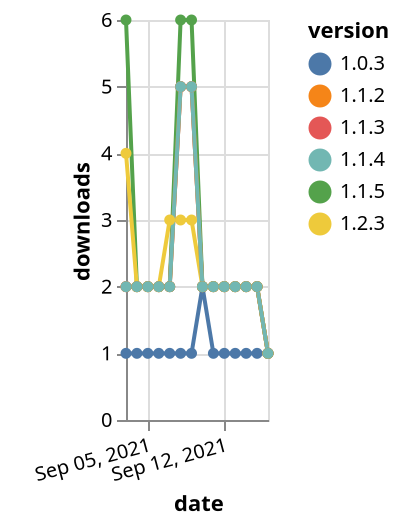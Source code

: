 {"$schema": "https://vega.github.io/schema/vega-lite/v5.json", "description": "A simple bar chart with embedded data.", "data": {"values": [{"date": "2021-09-03", "total": 513, "delta": 2, "version": "1.1.3"}, {"date": "2021-09-04", "total": 515, "delta": 2, "version": "1.1.3"}, {"date": "2021-09-05", "total": 517, "delta": 2, "version": "1.1.3"}, {"date": "2021-09-06", "total": 519, "delta": 2, "version": "1.1.3"}, {"date": "2021-09-07", "total": 521, "delta": 2, "version": "1.1.3"}, {"date": "2021-09-08", "total": 526, "delta": 5, "version": "1.1.3"}, {"date": "2021-09-09", "total": 531, "delta": 5, "version": "1.1.3"}, {"date": "2021-09-10", "total": 533, "delta": 2, "version": "1.1.3"}, {"date": "2021-09-11", "total": 535, "delta": 2, "version": "1.1.3"}, {"date": "2021-09-12", "total": 537, "delta": 2, "version": "1.1.3"}, {"date": "2021-09-13", "total": 539, "delta": 2, "version": "1.1.3"}, {"date": "2021-09-14", "total": 541, "delta": 2, "version": "1.1.3"}, {"date": "2021-09-15", "total": 543, "delta": 2, "version": "1.1.3"}, {"date": "2021-09-16", "total": 544, "delta": 1, "version": "1.1.3"}, {"date": "2021-09-03", "total": 136, "delta": 1, "version": "1.0.3"}, {"date": "2021-09-04", "total": 137, "delta": 1, "version": "1.0.3"}, {"date": "2021-09-05", "total": 138, "delta": 1, "version": "1.0.3"}, {"date": "2021-09-06", "total": 139, "delta": 1, "version": "1.0.3"}, {"date": "2021-09-07", "total": 140, "delta": 1, "version": "1.0.3"}, {"date": "2021-09-08", "total": 141, "delta": 1, "version": "1.0.3"}, {"date": "2021-09-09", "total": 142, "delta": 1, "version": "1.0.3"}, {"date": "2021-09-10", "total": 144, "delta": 2, "version": "1.0.3"}, {"date": "2021-09-11", "total": 145, "delta": 1, "version": "1.0.3"}, {"date": "2021-09-12", "total": 146, "delta": 1, "version": "1.0.3"}, {"date": "2021-09-13", "total": 147, "delta": 1, "version": "1.0.3"}, {"date": "2021-09-14", "total": 148, "delta": 1, "version": "1.0.3"}, {"date": "2021-09-15", "total": 149, "delta": 1, "version": "1.0.3"}, {"date": "2021-09-16", "total": 150, "delta": 1, "version": "1.0.3"}, {"date": "2021-09-03", "total": 362, "delta": 6, "version": "1.1.5"}, {"date": "2021-09-04", "total": 364, "delta": 2, "version": "1.1.5"}, {"date": "2021-09-05", "total": 366, "delta": 2, "version": "1.1.5"}, {"date": "2021-09-06", "total": 368, "delta": 2, "version": "1.1.5"}, {"date": "2021-09-07", "total": 370, "delta": 2, "version": "1.1.5"}, {"date": "2021-09-08", "total": 376, "delta": 6, "version": "1.1.5"}, {"date": "2021-09-09", "total": 382, "delta": 6, "version": "1.1.5"}, {"date": "2021-09-10", "total": 384, "delta": 2, "version": "1.1.5"}, {"date": "2021-09-11", "total": 386, "delta": 2, "version": "1.1.5"}, {"date": "2021-09-12", "total": 388, "delta": 2, "version": "1.1.5"}, {"date": "2021-09-13", "total": 390, "delta": 2, "version": "1.1.5"}, {"date": "2021-09-14", "total": 392, "delta": 2, "version": "1.1.5"}, {"date": "2021-09-15", "total": 394, "delta": 2, "version": "1.1.5"}, {"date": "2021-09-16", "total": 395, "delta": 1, "version": "1.1.5"}, {"date": "2021-09-03", "total": 112, "delta": 4, "version": "1.2.3"}, {"date": "2021-09-04", "total": 114, "delta": 2, "version": "1.2.3"}, {"date": "2021-09-05", "total": 116, "delta": 2, "version": "1.2.3"}, {"date": "2021-09-06", "total": 118, "delta": 2, "version": "1.2.3"}, {"date": "2021-09-07", "total": 121, "delta": 3, "version": "1.2.3"}, {"date": "2021-09-08", "total": 124, "delta": 3, "version": "1.2.3"}, {"date": "2021-09-09", "total": 127, "delta": 3, "version": "1.2.3"}, {"date": "2021-09-10", "total": 129, "delta": 2, "version": "1.2.3"}, {"date": "2021-09-11", "total": 131, "delta": 2, "version": "1.2.3"}, {"date": "2021-09-12", "total": 133, "delta": 2, "version": "1.2.3"}, {"date": "2021-09-13", "total": 135, "delta": 2, "version": "1.2.3"}, {"date": "2021-09-14", "total": 137, "delta": 2, "version": "1.2.3"}, {"date": "2021-09-15", "total": 139, "delta": 2, "version": "1.2.3"}, {"date": "2021-09-16", "total": 140, "delta": 1, "version": "1.2.3"}, {"date": "2021-09-03", "total": 502, "delta": 2, "version": "1.1.2"}, {"date": "2021-09-04", "total": 504, "delta": 2, "version": "1.1.2"}, {"date": "2021-09-05", "total": 506, "delta": 2, "version": "1.1.2"}, {"date": "2021-09-06", "total": 508, "delta": 2, "version": "1.1.2"}, {"date": "2021-09-07", "total": 510, "delta": 2, "version": "1.1.2"}, {"date": "2021-09-08", "total": 515, "delta": 5, "version": "1.1.2"}, {"date": "2021-09-09", "total": 520, "delta": 5, "version": "1.1.2"}, {"date": "2021-09-10", "total": 522, "delta": 2, "version": "1.1.2"}, {"date": "2021-09-11", "total": 524, "delta": 2, "version": "1.1.2"}, {"date": "2021-09-12", "total": 526, "delta": 2, "version": "1.1.2"}, {"date": "2021-09-13", "total": 528, "delta": 2, "version": "1.1.2"}, {"date": "2021-09-14", "total": 530, "delta": 2, "version": "1.1.2"}, {"date": "2021-09-15", "total": 532, "delta": 2, "version": "1.1.2"}, {"date": "2021-09-16", "total": 533, "delta": 1, "version": "1.1.2"}, {"date": "2021-09-03", "total": 442, "delta": 2, "version": "1.1.4"}, {"date": "2021-09-04", "total": 444, "delta": 2, "version": "1.1.4"}, {"date": "2021-09-05", "total": 446, "delta": 2, "version": "1.1.4"}, {"date": "2021-09-06", "total": 448, "delta": 2, "version": "1.1.4"}, {"date": "2021-09-07", "total": 450, "delta": 2, "version": "1.1.4"}, {"date": "2021-09-08", "total": 455, "delta": 5, "version": "1.1.4"}, {"date": "2021-09-09", "total": 460, "delta": 5, "version": "1.1.4"}, {"date": "2021-09-10", "total": 462, "delta": 2, "version": "1.1.4"}, {"date": "2021-09-11", "total": 464, "delta": 2, "version": "1.1.4"}, {"date": "2021-09-12", "total": 466, "delta": 2, "version": "1.1.4"}, {"date": "2021-09-13", "total": 468, "delta": 2, "version": "1.1.4"}, {"date": "2021-09-14", "total": 470, "delta": 2, "version": "1.1.4"}, {"date": "2021-09-15", "total": 472, "delta": 2, "version": "1.1.4"}, {"date": "2021-09-16", "total": 473, "delta": 1, "version": "1.1.4"}]}, "width": "container", "mark": {"type": "line", "point": {"filled": true}}, "encoding": {"x": {"field": "date", "type": "temporal", "timeUnit": "yearmonthdate", "title": "date", "axis": {"labelAngle": -15}}, "y": {"field": "delta", "type": "quantitative", "title": "downloads"}, "color": {"field": "version", "type": "nominal"}, "tooltip": {"field": "delta"}}}